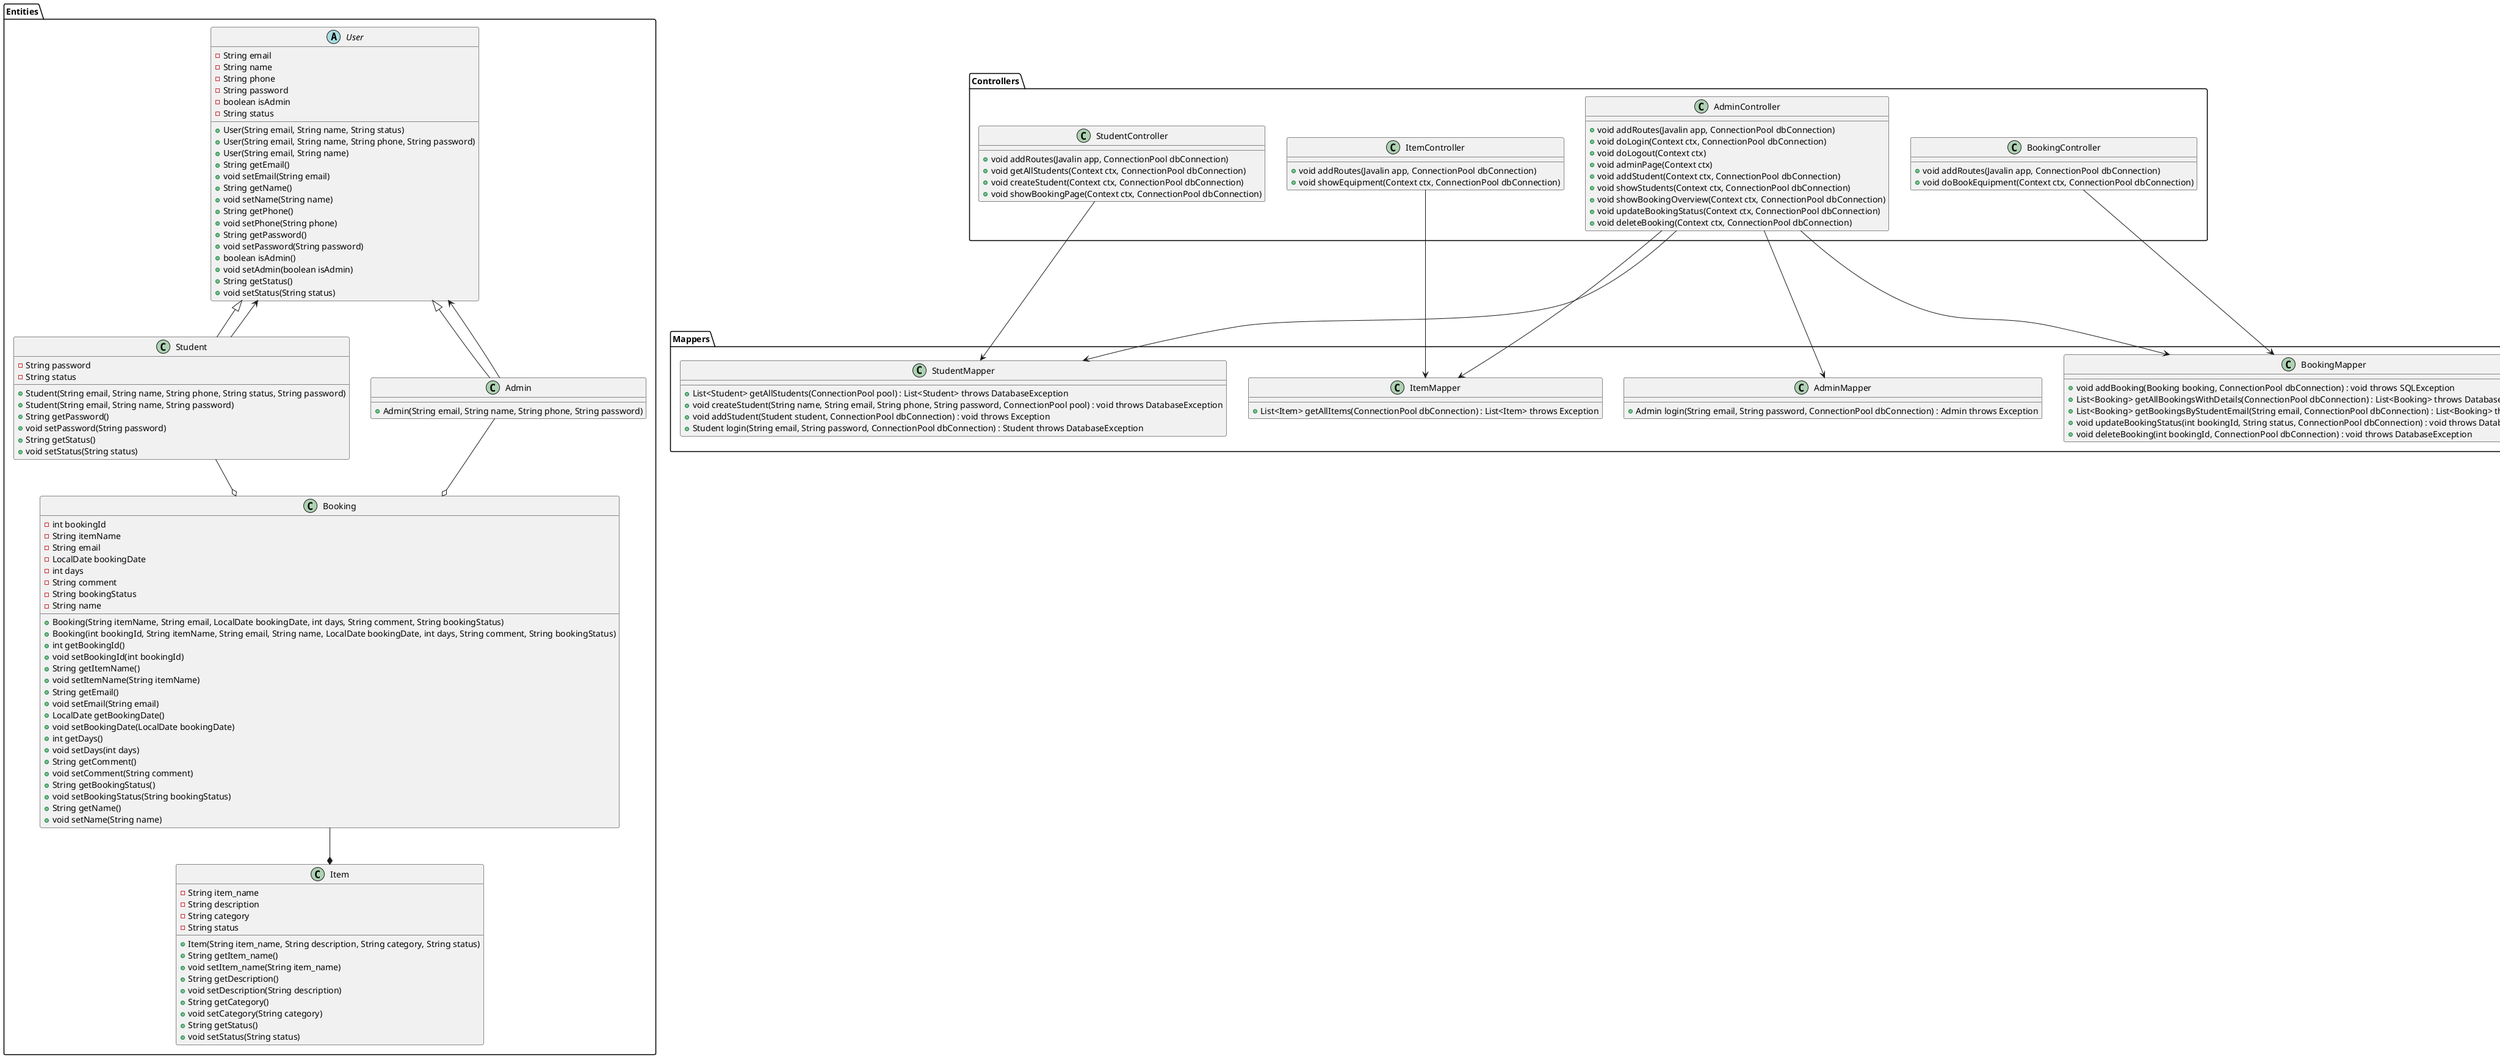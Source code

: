 @startuml

package Entities {
    abstract class User {
        - String email
        - String name
        - String phone
        - String password
        - boolean isAdmin
        - String status
        + User(String email, String name, String status)
        + User(String email, String name, String phone, String password)
        + User(String email, String name)
        + String getEmail()
        + void setEmail(String email)
        + String getName()
        + void setName(String name)
        + String getPhone()
        + void setPhone(String phone)
        + String getPassword()
        + void setPassword(String password)
        + boolean isAdmin()
        + void setAdmin(boolean isAdmin)
        + String getStatus()
        + void setStatus(String status)
    }

    class Student extends User {
        - String password
        - String status
        + Student(String email, String name, String phone, String status, String password)
        + Student(String email, String name, String password)
        + String getPassword()
        + void setPassword(String password)
        + String getStatus()
        + void setStatus(String status)
    }

    class Admin extends User {
        + Admin(String email, String name, String phone, String password)
    }

    class Item {
        - String item_name
        - String description
        - String category
        - String status
        + Item(String item_name, String description, String category, String status)
        + String getItem_name()
        + void setItem_name(String item_name)
        + String getDescription()
        + void setDescription(String description)
        + String getCategory()
        + void setCategory(String category)
        + String getStatus()
        + void setStatus(String status)
    }

    class Booking {
        - int bookingId
        - String itemName
        - String email
        - LocalDate bookingDate
        - int days
        - String comment
        - String bookingStatus
        - String name
        + Booking(String itemName, String email, LocalDate bookingDate, int days, String comment, String bookingStatus)
        + Booking(int bookingId, String itemName, String email, String name, LocalDate bookingDate, int days, String comment, String bookingStatus)
        + int getBookingId()
        + void setBookingId(int bookingId)
        + String getItemName()
        + void setItemName(String itemName)
        + String getEmail()
        + void setEmail(String email)
        + LocalDate getBookingDate()
        + void setBookingDate(LocalDate bookingDate)
        + int getDays()
        + void setDays(int days)
        + String getComment()
        + void setComment(String comment)
        + String getBookingStatus()
        + void setBookingStatus(String bookingStatus)
        + String getName()
        + void setName(String name)
    }
}

package "Controllers" {
 class AdminController {
     + void addRoutes(Javalin app, ConnectionPool dbConnection)
     + void doLogin(Context ctx, ConnectionPool dbConnection)
     + void doLogout(Context ctx)
     + void adminPage(Context ctx)
     + void addStudent(Context ctx, ConnectionPool dbConnection)
     + void showStudents(Context ctx, ConnectionPool dbConnection)
     + void showBookingOverview(Context ctx, ConnectionPool dbConnection)
     + void updateBookingStatus(Context ctx, ConnectionPool dbConnection)
     + void deleteBooking(Context ctx, ConnectionPool dbConnection)
 }

 class BookingController {
     + void addRoutes(Javalin app, ConnectionPool dbConnection)
     + void doBookEquipment(Context ctx, ConnectionPool dbConnection)
 }

 class ItemController {
     + void addRoutes(Javalin app, ConnectionPool dbConnection)
     + void showEquipment(Context ctx, ConnectionPool dbConnection)
 }

 class StudentController {
     + void addRoutes(Javalin app, ConnectionPool dbConnection)
     + void getAllStudents(Context ctx, ConnectionPool dbConnection)
     + void createStudent(Context ctx, ConnectionPool dbConnection)
     + void showBookingPage(Context ctx, ConnectionPool dbConnection)
 }
}

package Mappers {
  class AdminMapper {
      + Admin login(String email, String password, ConnectionPool dbConnection) : Admin throws Exception
  }

  class BookingMapper {
      + void addBooking(Booking booking, ConnectionPool dbConnection) : void throws SQLException
      + List<Booking> getAllBookingsWithDetails(ConnectionPool dbConnection) : List<Booking> throws DatabaseException
      + List<Booking> getBookingsByStudentEmail(String email, ConnectionPool dbConnection) : List<Booking> throws SQLException
      + void updateBookingStatus(int bookingId, String status, ConnectionPool dbConnection) : void throws DatabaseException
      + void deleteBooking(int bookingId, ConnectionPool dbConnection) : void throws DatabaseException
  }

  class ItemMapper {
      + List<Item> getAllItems(ConnectionPool dbConnection) : List<Item> throws Exception
  }

  class StudentMapper {
      + List<Student> getAllStudents(ConnectionPool pool) : List<Student> throws DatabaseException
      + void createStudent(String name, String email, String phone, String password, ConnectionPool pool) : void throws DatabaseException
      + void addStudent(Student student, ConnectionPool dbConnection) : void throws Exception
      + Student login(String email, String password, ConnectionPool dbConnection) : Student throws DatabaseException
  }
}


Student  --o  Booking
Booking --* Item
Admin --> User
Student --> User
Admin --o Booking

StudentController --> StudentMapper
ItemController --> ItemMapper
BookingController --> BookingMapper
AdminController --> AdminMapper

AdminController --> StudentMapper
AdminController --> ItemMapper
AdminController --> BookingMapper

@enduml

